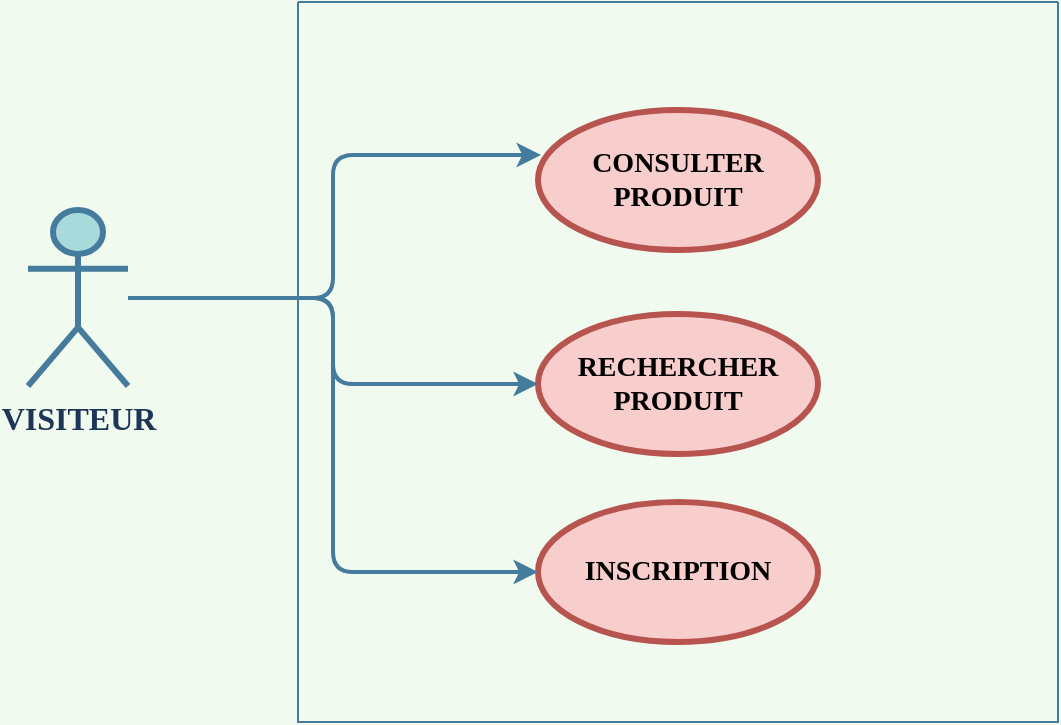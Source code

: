<mxfile version="18.1.3" type="github">
  <diagram id="ECX2ROh67WUJRAIc1jBb" name="Page-1">
    <mxGraphModel dx="1020" dy="555" grid="1" gridSize="10" guides="1" tooltips="1" connect="1" arrows="1" fold="1" page="1" pageScale="1" pageWidth="827" pageHeight="1169" background="#F1FAEE" math="0" shadow="0">
      <root>
        <mxCell id="0" />
        <mxCell id="1" parent="0" />
        <mxCell id="v4iahEI-V5FUfUINhJrD-2" value="" style="swimlane;startSize=0;rounded=0;shadow=0;glass=0;sketch=0;labelBackgroundColor=none;fillColor=#A8DADC;strokeColor=#457B9D;fontColor=#1D3557;" vertex="1" parent="1">
          <mxGeometry x="310" y="40" width="380" height="360" as="geometry" />
        </mxCell>
        <mxCell id="v4iahEI-V5FUfUINhJrD-5" value="CONSULTER PRODUIT" style="ellipse;whiteSpace=wrap;html=1;rounded=0;labelBorderColor=none;sketch=0;fontFamily=Times New Roman;fontSize=14;strokeColor=#b85450;strokeWidth=3;fillColor=#f8cecc;fontStyle=1" vertex="1" parent="v4iahEI-V5FUfUINhJrD-2">
          <mxGeometry x="120" y="54" width="140" height="70" as="geometry" />
        </mxCell>
        <mxCell id="v4iahEI-V5FUfUINhJrD-6" value="RECHERCHER PRODUIT" style="ellipse;whiteSpace=wrap;html=1;rounded=0;labelBorderColor=none;sketch=0;fontFamily=Times New Roman;fontSize=14;strokeColor=#b85450;strokeWidth=3;fillColor=#f8cecc;fontStyle=1" vertex="1" parent="v4iahEI-V5FUfUINhJrD-2">
          <mxGeometry x="120" y="156" width="140" height="70" as="geometry" />
        </mxCell>
        <mxCell id="v4iahEI-V5FUfUINhJrD-7" value="INSCRIPTION" style="ellipse;whiteSpace=wrap;html=1;rounded=0;labelBorderColor=none;sketch=0;fontFamily=Times New Roman;fontSize=14;strokeColor=#b85450;strokeWidth=3;fillColor=#f8cecc;fontStyle=1" vertex="1" parent="v4iahEI-V5FUfUINhJrD-2">
          <mxGeometry x="120" y="250" width="140" height="70" as="geometry" />
        </mxCell>
        <mxCell id="v4iahEI-V5FUfUINhJrD-8" style="edgeStyle=orthogonalEdgeStyle;curved=0;rounded=1;sketch=0;orthogonalLoop=1;jettySize=auto;html=1;entryX=0.011;entryY=0.321;entryDx=0;entryDy=0;entryPerimeter=0;fontFamily=Times New Roman;fontSize=14;fontColor=#1D3557;strokeColor=#457B9D;fillColor=#A8DADC;strokeWidth=2;" edge="1" parent="1" source="v4iahEI-V5FUfUINhJrD-3" target="v4iahEI-V5FUfUINhJrD-5">
          <mxGeometry relative="1" as="geometry" />
        </mxCell>
        <mxCell id="v4iahEI-V5FUfUINhJrD-9" style="edgeStyle=orthogonalEdgeStyle;curved=0;rounded=1;sketch=0;orthogonalLoop=1;jettySize=auto;html=1;entryX=0;entryY=0.5;entryDx=0;entryDy=0;fontFamily=Times New Roman;fontSize=14;fontColor=#1D3557;strokeColor=#457B9D;strokeWidth=2;fillColor=#A8DADC;" edge="1" parent="1" source="v4iahEI-V5FUfUINhJrD-3" target="v4iahEI-V5FUfUINhJrD-6">
          <mxGeometry relative="1" as="geometry" />
        </mxCell>
        <mxCell id="v4iahEI-V5FUfUINhJrD-10" style="edgeStyle=orthogonalEdgeStyle;curved=0;rounded=1;sketch=0;orthogonalLoop=1;jettySize=auto;html=1;entryX=0;entryY=0.5;entryDx=0;entryDy=0;fontFamily=Times New Roman;fontSize=14;fontColor=#1D3557;strokeColor=#457B9D;strokeWidth=2;fillColor=#A8DADC;" edge="1" parent="1" source="v4iahEI-V5FUfUINhJrD-3" target="v4iahEI-V5FUfUINhJrD-7">
          <mxGeometry relative="1" as="geometry" />
        </mxCell>
        <mxCell id="v4iahEI-V5FUfUINhJrD-3" value="VISITEUR" style="shape=umlActor;verticalLabelPosition=bottom;verticalAlign=top;html=1;rounded=0;sketch=0;fontColor=#1D3557;strokeColor=#457B9D;fillColor=#A8DADC;strokeWidth=3;fontFamily=Times New Roman;fontSize=16;fontStyle=1;labelBorderColor=none;" vertex="1" parent="1">
          <mxGeometry x="175" y="144" width="50" height="88" as="geometry" />
        </mxCell>
      </root>
    </mxGraphModel>
  </diagram>
</mxfile>
